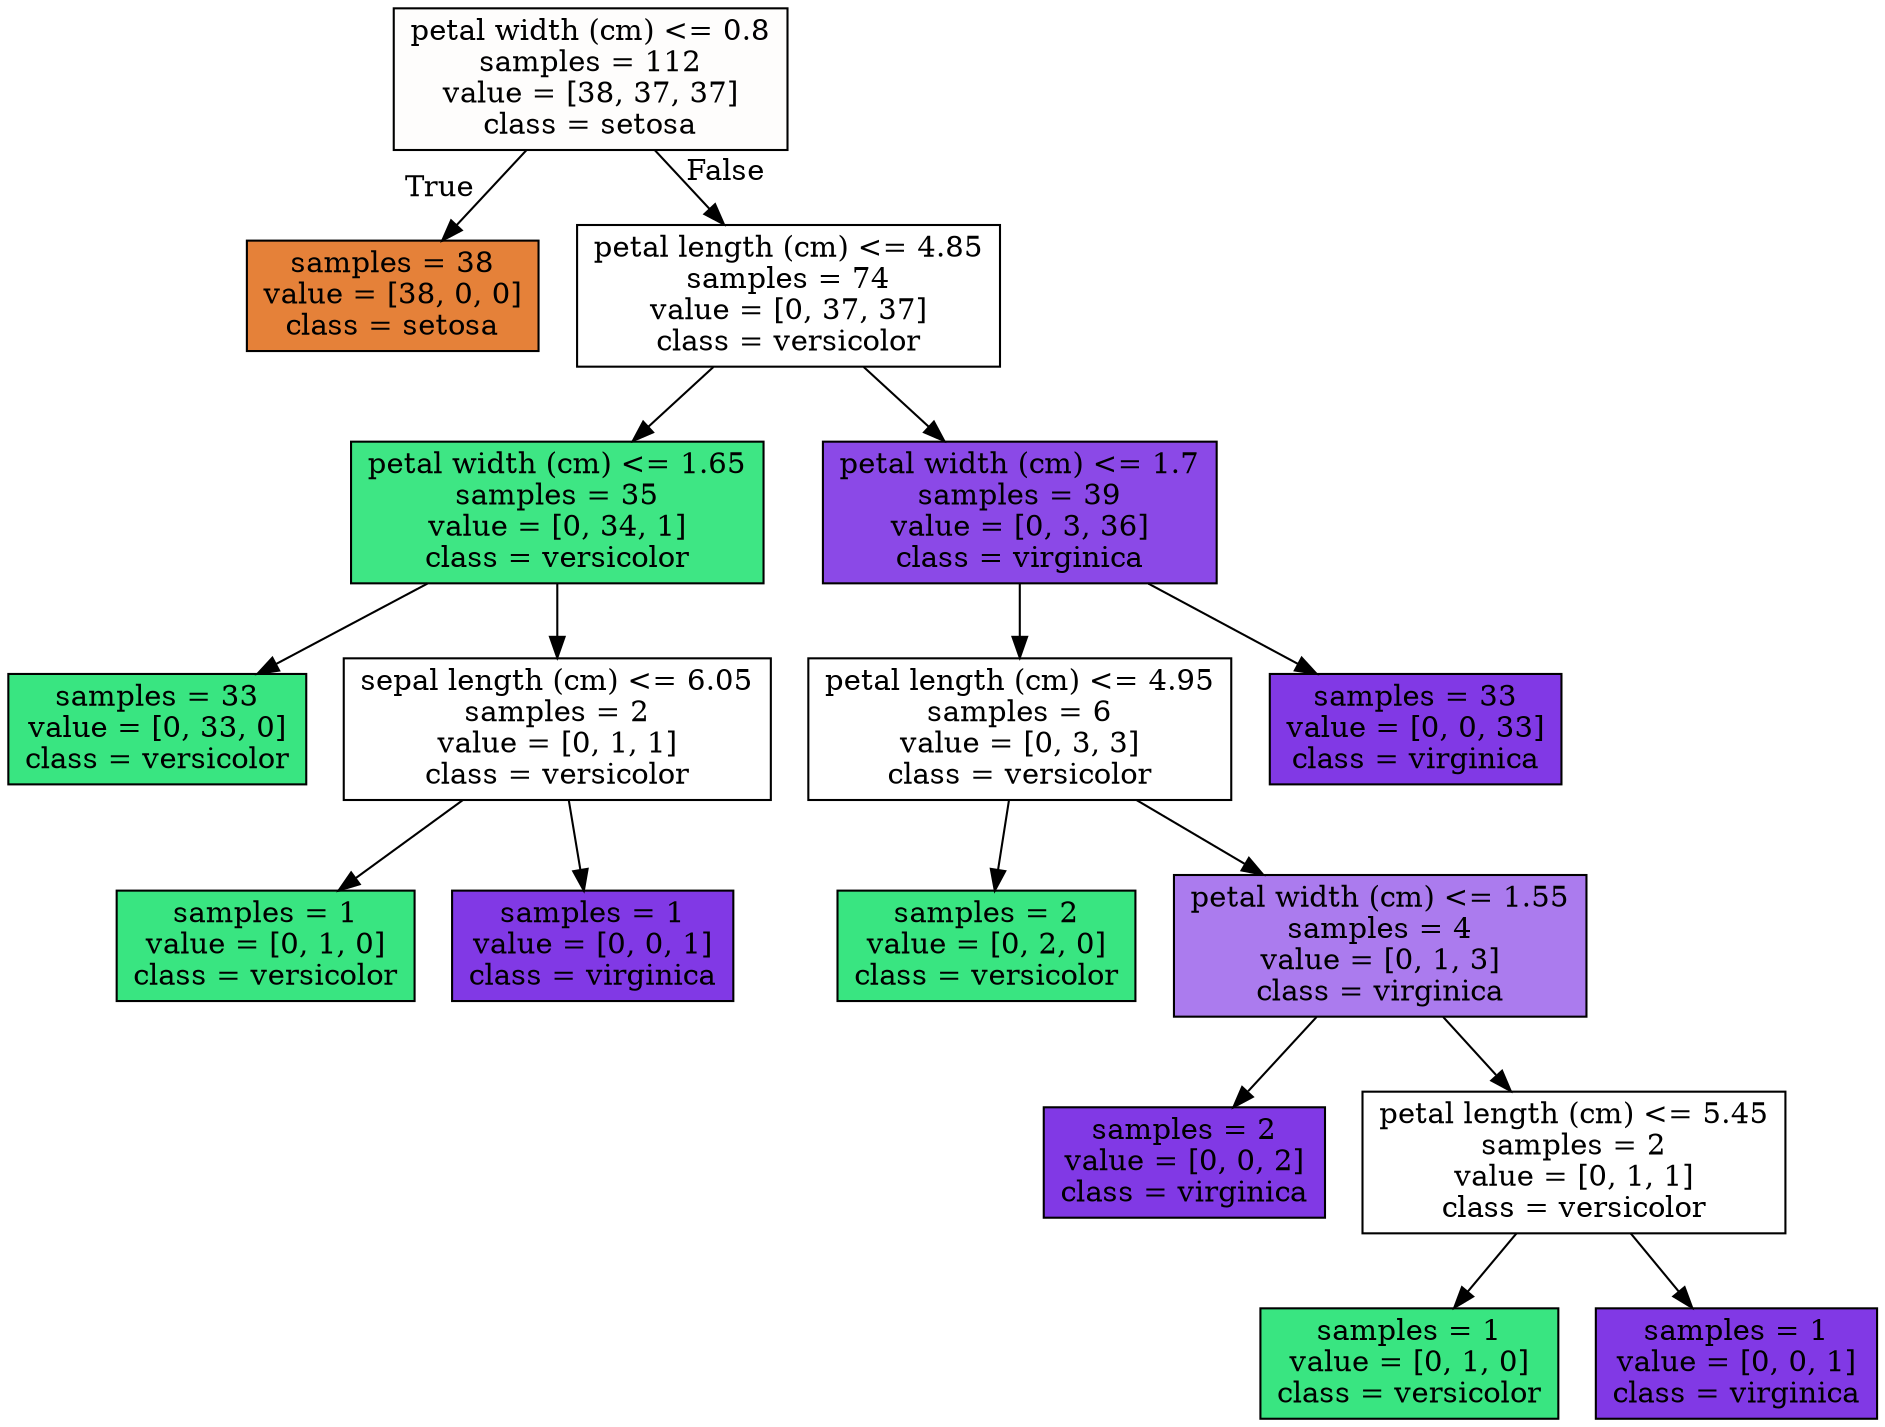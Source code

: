 digraph Tree {
node [shape=box, style="filled", color="black"] ;
0 [label="petal width (cm) <= 0.8\nsamples = 112\nvalue = [38, 37, 37]\nclass = setosa", fillcolor="#e5813903"] ;
1 [label="samples = 38\nvalue = [38, 0, 0]\nclass = setosa", fillcolor="#e58139ff"] ;
0 -> 1 [labeldistance=2.5, labelangle=45, headlabel="True"] ;
2 [label="petal length (cm) <= 4.85\nsamples = 74\nvalue = [0, 37, 37]\nclass = versicolor", fillcolor="#39e58100"] ;
0 -> 2 [labeldistance=2.5, labelangle=-45, headlabel="False"] ;
3 [label="petal width (cm) <= 1.65\nsamples = 35\nvalue = [0, 34, 1]\nclass = versicolor", fillcolor="#39e581f8"] ;
2 -> 3 ;
4 [label="samples = 33\nvalue = [0, 33, 0]\nclass = versicolor", fillcolor="#39e581ff"] ;
3 -> 4 ;
5 [label="sepal length (cm) <= 6.05\nsamples = 2\nvalue = [0, 1, 1]\nclass = versicolor", fillcolor="#39e58100"] ;
3 -> 5 ;
6 [label="samples = 1\nvalue = [0, 1, 0]\nclass = versicolor", fillcolor="#39e581ff"] ;
5 -> 6 ;
7 [label="samples = 1\nvalue = [0, 0, 1]\nclass = virginica", fillcolor="#8139e5ff"] ;
5 -> 7 ;
8 [label="petal width (cm) <= 1.7\nsamples = 39\nvalue = [0, 3, 36]\nclass = virginica", fillcolor="#8139e5ea"] ;
2 -> 8 ;
9 [label="petal length (cm) <= 4.95\nsamples = 6\nvalue = [0, 3, 3]\nclass = versicolor", fillcolor="#39e58100"] ;
8 -> 9 ;
10 [label="samples = 2\nvalue = [0, 2, 0]\nclass = versicolor", fillcolor="#39e581ff"] ;
9 -> 10 ;
11 [label="petal width (cm) <= 1.55\nsamples = 4\nvalue = [0, 1, 3]\nclass = virginica", fillcolor="#8139e5aa"] ;
9 -> 11 ;
12 [label="samples = 2\nvalue = [0, 0, 2]\nclass = virginica", fillcolor="#8139e5ff"] ;
11 -> 12 ;
13 [label="petal length (cm) <= 5.45\nsamples = 2\nvalue = [0, 1, 1]\nclass = versicolor", fillcolor="#39e58100"] ;
11 -> 13 ;
14 [label="samples = 1\nvalue = [0, 1, 0]\nclass = versicolor", fillcolor="#39e581ff"] ;
13 -> 14 ;
15 [label="samples = 1\nvalue = [0, 0, 1]\nclass = virginica", fillcolor="#8139e5ff"] ;
13 -> 15 ;
16 [label="samples = 33\nvalue = [0, 0, 33]\nclass = virginica", fillcolor="#8139e5ff"] ;
8 -> 16 ;
}